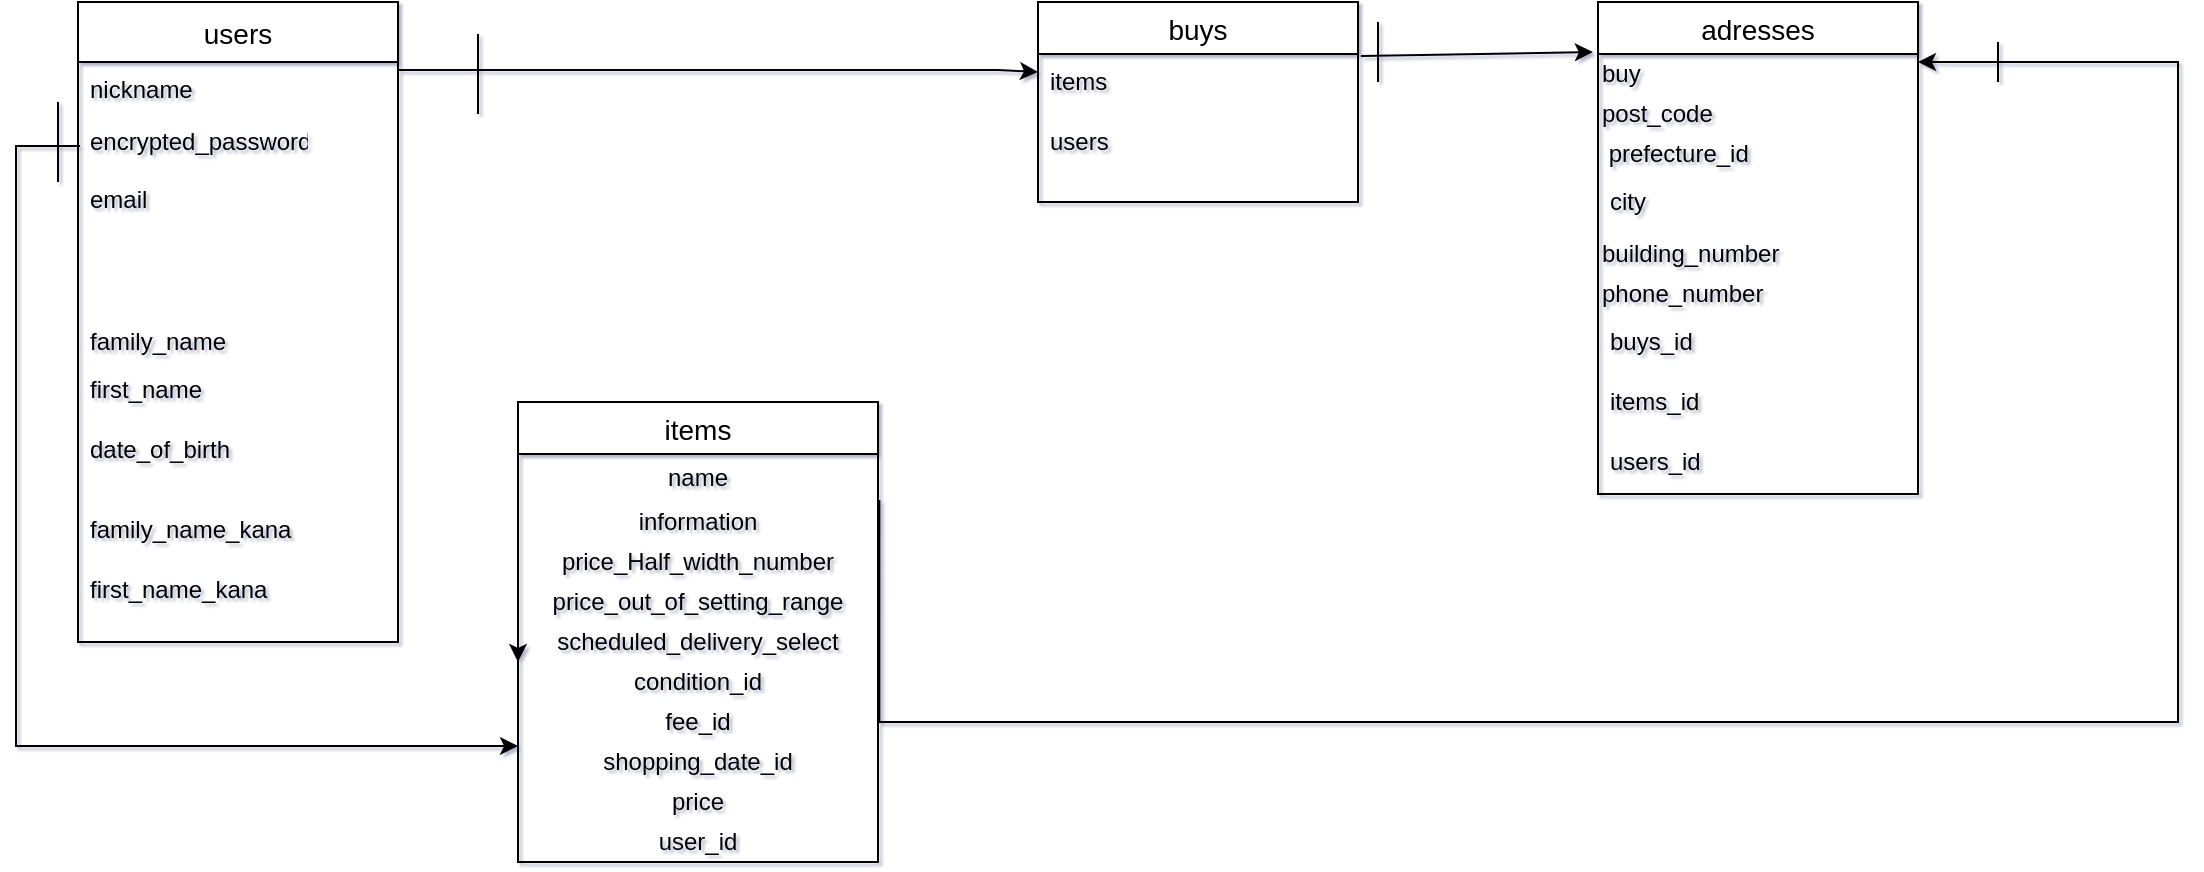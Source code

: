 <mxfile version="13.6.5">
    <diagram id="Xs9mcjdkjIUMlHlnAuPL" name="ページ1">
        <mxGraphModel dx="481" dy="431" grid="1" gridSize="10" guides="1" tooltips="1" connect="1" arrows="1" fold="1" page="1" pageScale="1" pageWidth="1169" pageHeight="827" math="0" shadow="1">
            <root>
                <mxCell id="0"/>
                <mxCell id="1" parent="0"/>
                <mxCell id="19" value="buys" style="swimlane;fontStyle=0;childLayout=stackLayout;horizontal=1;startSize=26;horizontalStack=0;resizeParent=1;resizeParentMax=0;resizeLast=0;collapsible=1;marginBottom=0;align=center;fontSize=14;" parent="1" vertex="1">
                    <mxGeometry x="560" y="40" width="160" height="100" as="geometry"/>
                </mxCell>
                <mxCell id="43" value="items&#10;" style="text;strokeColor=none;fillColor=none;spacingLeft=4;spacingRight=4;overflow=hidden;rotatable=0;points=[[0,0.5],[1,0.5]];portConstraint=eastwest;fontSize=12;" parent="19" vertex="1">
                    <mxGeometry y="26" width="160" height="30" as="geometry"/>
                </mxCell>
                <mxCell id="42" value="users&#10;&#10;&#10;" style="text;strokeColor=none;fillColor=none;spacingLeft=4;spacingRight=4;overflow=hidden;rotatable=0;points=[[0,0.5],[1,0.5]];portConstraint=eastwest;fontSize=12;" parent="19" vertex="1">
                    <mxGeometry y="56" width="160" height="44" as="geometry"/>
                </mxCell>
                <mxCell id="23" value="items" style="swimlane;fontStyle=0;childLayout=stackLayout;horizontal=1;startSize=26;horizontalStack=0;resizeParent=1;resizeParentMax=0;resizeLast=0;collapsible=1;marginBottom=0;align=center;fontSize=14;" parent="1" vertex="1">
                    <mxGeometry x="300" y="240" width="180" height="230" as="geometry"/>
                </mxCell>
                <mxCell id="90" value="name" style="text;html=1;strokeColor=none;fillColor=none;align=center;verticalAlign=middle;whiteSpace=wrap;rounded=0;" parent="23" vertex="1">
                    <mxGeometry y="26" width="180" height="24" as="geometry"/>
                </mxCell>
                <mxCell id="91" value="information" style="text;html=1;strokeColor=none;fillColor=none;align=center;verticalAlign=middle;whiteSpace=wrap;rounded=0;" parent="23" vertex="1">
                    <mxGeometry y="50" width="180" height="20" as="geometry"/>
                </mxCell>
                <mxCell id="93" value="price_Half_width_number" style="text;html=1;strokeColor=none;fillColor=none;align=center;verticalAlign=middle;whiteSpace=wrap;rounded=0;" parent="23" vertex="1">
                    <mxGeometry y="70" width="180" height="20" as="geometry"/>
                </mxCell>
                <mxCell id="94" value="price_out_of_setting_range" style="text;html=1;strokeColor=none;fillColor=none;align=center;verticalAlign=middle;whiteSpace=wrap;rounded=0;" parent="23" vertex="1">
                    <mxGeometry y="90" width="180" height="20" as="geometry"/>
                </mxCell>
                <mxCell id="107" style="edgeStyle=orthogonalEdgeStyle;rounded=0;orthogonalLoop=1;jettySize=auto;html=1;exitX=0;exitY=0.25;exitDx=0;exitDy=0;entryX=0;entryY=1;entryDx=0;entryDy=0;" parent="23" edge="1">
                    <mxGeometry relative="1" as="geometry">
                        <mxPoint y="115" as="sourcePoint"/>
                        <mxPoint x="-1.137e-13" y="130" as="targetPoint"/>
                    </mxGeometry>
                </mxCell>
                <mxCell id="98" value="scheduled_delivery_select" style="text;html=1;strokeColor=none;fillColor=none;align=center;verticalAlign=middle;whiteSpace=wrap;rounded=0;" parent="23" vertex="1">
                    <mxGeometry y="110" width="180" height="20" as="geometry"/>
                </mxCell>
                <mxCell id="100" value="condition_id" style="text;html=1;strokeColor=none;fillColor=none;align=center;verticalAlign=middle;whiteSpace=wrap;rounded=0;" parent="23" vertex="1">
                    <mxGeometry y="130" width="180" height="20" as="geometry"/>
                </mxCell>
                <mxCell id="101" value="fee_id" style="text;html=1;strokeColor=none;fillColor=none;align=center;verticalAlign=middle;whiteSpace=wrap;rounded=0;" parent="23" vertex="1">
                    <mxGeometry y="150" width="180" height="20" as="geometry"/>
                </mxCell>
                <mxCell id="102" value="shopping_date_id" style="text;html=1;strokeColor=none;fillColor=none;align=center;verticalAlign=middle;whiteSpace=wrap;rounded=0;" parent="23" vertex="1">
                    <mxGeometry y="170" width="180" height="20" as="geometry"/>
                </mxCell>
                <mxCell id="103" value="price" style="text;html=1;strokeColor=none;fillColor=none;align=center;verticalAlign=middle;whiteSpace=wrap;rounded=0;" parent="23" vertex="1">
                    <mxGeometry y="190" width="180" height="20" as="geometry"/>
                </mxCell>
                <mxCell id="104" value="user_id" style="text;html=1;strokeColor=none;fillColor=none;align=center;verticalAlign=middle;whiteSpace=wrap;rounded=0;" parent="23" vertex="1">
                    <mxGeometry y="210" width="180" height="20" as="geometry"/>
                </mxCell>
                <mxCell id="27" value="adresses" style="swimlane;fontStyle=0;childLayout=stackLayout;horizontal=1;startSize=26;horizontalStack=0;resizeParent=1;resizeParentMax=0;resizeLast=0;collapsible=1;marginBottom=0;align=center;fontSize=14;" parent="1" vertex="1">
                    <mxGeometry x="840" y="40" width="160" height="246" as="geometry"/>
                </mxCell>
                <mxCell id="111" value="buy" style="text;html=1;strokeColor=none;fillColor=none;align=left;verticalAlign=middle;whiteSpace=wrap;rounded=0;" vertex="1" parent="27">
                    <mxGeometry y="26" width="160" height="20" as="geometry"/>
                </mxCell>
                <mxCell id="54" value="post_code" style="text;html=1;strokeColor=none;fillColor=none;align=left;verticalAlign=middle;whiteSpace=wrap;rounded=0;" parent="27" vertex="1">
                    <mxGeometry y="46" width="160" height="20" as="geometry"/>
                </mxCell>
                <mxCell id="57" value="&amp;nbsp;prefecture_id" style="text;html=1;align=left;verticalAlign=middle;resizable=0;points=[];autosize=1;" parent="27" vertex="1">
                    <mxGeometry y="66" width="160" height="20" as="geometry"/>
                </mxCell>
                <mxCell id="81" value="city" style="text;strokeColor=none;fillColor=none;spacingLeft=4;spacingRight=4;overflow=hidden;rotatable=0;points=[[0,0.5],[1,0.5]];portConstraint=eastwest;fontSize=12;" parent="27" vertex="1">
                    <mxGeometry y="86" width="160" height="30" as="geometry"/>
                </mxCell>
                <mxCell id="113" value="building_number" style="text;html=1;strokeColor=none;fillColor=none;align=left;verticalAlign=middle;whiteSpace=wrap;rounded=0;" vertex="1" parent="27">
                    <mxGeometry y="116" width="160" height="20" as="geometry"/>
                </mxCell>
                <mxCell id="59" value="&lt;div&gt;&lt;span&gt;phone_number&lt;/span&gt;&lt;/div&gt;" style="text;html=1;align=left;verticalAlign=middle;resizable=0;points=[];autosize=1;" parent="27" vertex="1">
                    <mxGeometry y="136" width="160" height="20" as="geometry"/>
                </mxCell>
                <mxCell id="29" value="buys_id" style="text;strokeColor=none;fillColor=none;spacingLeft=4;spacingRight=4;overflow=hidden;rotatable=0;points=[[0,0.5],[1,0.5]];portConstraint=eastwest;fontSize=12;" parent="27" vertex="1">
                    <mxGeometry y="156" width="160" height="30" as="geometry"/>
                </mxCell>
                <mxCell id="44" value="items_id" style="text;strokeColor=none;fillColor=none;spacingLeft=4;spacingRight=4;overflow=hidden;rotatable=0;points=[[0,0.5],[1,0.5]];portConstraint=eastwest;fontSize=12;" parent="27" vertex="1">
                    <mxGeometry y="186" width="160" height="30" as="geometry"/>
                </mxCell>
                <mxCell id="30" value="users_id" style="text;strokeColor=none;fillColor=none;spacingLeft=4;spacingRight=4;overflow=hidden;rotatable=0;points=[[0,0.5],[1,0.5]];portConstraint=eastwest;fontSize=12;" parent="27" vertex="1">
                    <mxGeometry y="216" width="160" height="30" as="geometry"/>
                </mxCell>
                <mxCell id="47" style="edgeStyle=none;rounded=0;orthogonalLoop=1;jettySize=auto;html=1;exitX=1.009;exitY=0.033;exitDx=0;exitDy=0;exitPerimeter=0;entryX=-0.016;entryY=-0.004;entryDx=0;entryDy=0;entryPerimeter=0;" parent="1" edge="1" source="43">
                    <mxGeometry relative="1" as="geometry">
                        <mxPoint x="837.44" y="65.024" as="targetPoint"/>
                        <Array as="points"/>
                        <mxPoint x="720" y="81" as="sourcePoint"/>
                    </mxGeometry>
                </mxCell>
                <mxCell id="52" value="" style="endArrow=none;html=1;rounded=0;" parent="1" edge="1">
                    <mxGeometry relative="1" as="geometry">
                        <mxPoint x="280" y="96" as="sourcePoint"/>
                        <mxPoint x="280" y="66" as="targetPoint"/>
                        <Array as="points">
                            <mxPoint x="280" y="56"/>
                        </Array>
                    </mxGeometry>
                </mxCell>
                <mxCell id="53" value="" style="endArrow=none;html=1;rounded=0;" parent="1" edge="1">
                    <mxGeometry relative="1" as="geometry">
                        <mxPoint x="70" y="130" as="sourcePoint"/>
                        <mxPoint x="70" y="100" as="targetPoint"/>
                        <Array as="points">
                            <mxPoint x="70" y="130"/>
                            <mxPoint x="70" y="110"/>
                            <mxPoint x="70" y="90"/>
                        </Array>
                    </mxGeometry>
                </mxCell>
                <mxCell id="17" value="email" style="text;strokeColor=none;fillColor=none;spacingLeft=4;spacingRight=4;overflow=hidden;rotatable=0;points=[[0,0.5],[1,0.5]];portConstraint=eastwest;fontSize=12;" parent="1" vertex="1">
                    <mxGeometry x="80" y="125" width="160" height="30" as="geometry"/>
                </mxCell>
                <mxCell id="64" style="edgeStyle=orthogonalEdgeStyle;rounded=0;orthogonalLoop=1;jettySize=auto;html=1;exitX=1.004;exitY=0.01;exitDx=0;exitDy=0;exitPerimeter=0;" parent="1" edge="1">
                    <mxGeometry relative="1" as="geometry">
                        <mxPoint x="1000" y="70" as="targetPoint"/>
                        <mxPoint x="480.72" y="288.94" as="sourcePoint"/>
                        <Array as="points">
                            <mxPoint x="481" y="400"/>
                            <mxPoint x="1130" y="400"/>
                            <mxPoint x="1130" y="70"/>
                        </Array>
                    </mxGeometry>
                </mxCell>
                <mxCell id="15" value="users" style="swimlane;fontStyle=0;childLayout=stackLayout;horizontal=1;startSize=30;horizontalStack=0;resizeParent=1;resizeParentMax=0;resizeLast=0;collapsible=1;marginBottom=0;align=center;fontSize=14;" parent="1" vertex="1">
                    <mxGeometry x="80" y="40" width="160" height="320" as="geometry"/>
                </mxCell>
                <mxCell id="63" value="nickname" style="text;strokeColor=none;fillColor=none;spacingLeft=4;spacingRight=4;overflow=hidden;rotatable=0;points=[[0,0.5],[1,0.5]];portConstraint=eastwest;fontSize=12;" parent="15" vertex="1">
                    <mxGeometry y="30" width="160" height="290" as="geometry"/>
                </mxCell>
                <mxCell id="65" value="encrypted_password " style="text;strokeColor=none;fillColor=none;spacingLeft=4;spacingRight=4;overflow=hidden;rotatable=0;points=[[0,0.5],[1,0.5]];portConstraint=eastwest;fontSize=12;" parent="1" vertex="1">
                    <mxGeometry x="80" y="96" width="120" height="24" as="geometry"/>
                </mxCell>
                <mxCell id="67" value="family_name" style="text;strokeColor=none;fillColor=none;spacingLeft=4;spacingRight=4;overflow=hidden;rotatable=0;points=[[0,0.5],[1,0.5]];portConstraint=eastwest;fontSize=12;" parent="1" vertex="1">
                    <mxGeometry x="80" y="196" width="120" height="24" as="geometry"/>
                </mxCell>
                <mxCell id="68" value="first_name" style="text;strokeColor=none;fillColor=none;spacingLeft=4;spacingRight=4;overflow=hidden;rotatable=0;points=[[0,0.5],[1,0.5]];portConstraint=eastwest;fontSize=12;" parent="1" vertex="1">
                    <mxGeometry x="80" y="220" width="120" height="24" as="geometry"/>
                </mxCell>
                <mxCell id="69" value="date_of_birth" style="text;strokeColor=none;fillColor=none;spacingLeft=4;spacingRight=4;overflow=hidden;rotatable=0;points=[[0,0.5],[1,0.5]];portConstraint=eastwest;fontSize=12;" parent="1" vertex="1">
                    <mxGeometry x="80" y="250" width="120" height="24" as="geometry"/>
                </mxCell>
                <mxCell id="77" value="family_name_kana" style="text;strokeColor=none;fillColor=none;spacingLeft=4;spacingRight=4;overflow=hidden;rotatable=0;points=[[0,0.5],[1,0.5]];portConstraint=eastwest;fontSize=12;" parent="1" vertex="1">
                    <mxGeometry x="80" y="290" width="140" height="30" as="geometry"/>
                </mxCell>
                <mxCell id="80" value="first_name_kana" style="text;strokeColor=none;fillColor=none;spacingLeft=4;spacingRight=4;overflow=hidden;rotatable=0;points=[[0,0.5],[1,0.5]];portConstraint=eastwest;fontSize=12;" parent="1" vertex="1">
                    <mxGeometry x="80" y="320" width="140" height="30" as="geometry"/>
                </mxCell>
                <mxCell id="46" style="edgeStyle=none;rounded=0;orthogonalLoop=1;jettySize=auto;html=1;" parent="1" edge="1">
                    <mxGeometry relative="1" as="geometry">
                        <mxPoint x="300" y="412" as="targetPoint"/>
                        <Array as="points">
                            <mxPoint x="49" y="112"/>
                            <mxPoint x="49" y="412"/>
                        </Array>
                        <mxPoint x="81" y="112" as="sourcePoint"/>
                    </mxGeometry>
                </mxCell>
                <mxCell id="108" value="" style="endArrow=none;html=1;" edge="1" parent="1">
                    <mxGeometry width="50" height="50" relative="1" as="geometry">
                        <mxPoint x="1040" y="80" as="sourcePoint"/>
                        <mxPoint x="1040" y="60" as="targetPoint"/>
                    </mxGeometry>
                </mxCell>
                <mxCell id="110" value="" style="endArrow=none;html=1;" edge="1" parent="1">
                    <mxGeometry width="50" height="50" relative="1" as="geometry">
                        <mxPoint x="730" y="80" as="sourcePoint"/>
                        <mxPoint x="730" y="50" as="targetPoint"/>
                    </mxGeometry>
                </mxCell>
                <mxCell id="45" style="edgeStyle=none;rounded=0;orthogonalLoop=1;jettySize=auto;html=1;exitX=1.002;exitY=0.014;exitDx=0;exitDy=0;exitPerimeter=0;" parent="1" edge="1" source="63">
                    <mxGeometry relative="1" as="geometry">
                        <mxPoint x="243" y="118.5" as="sourcePoint"/>
                        <Array as="points">
                            <mxPoint x="280" y="74"/>
                            <mxPoint x="360" y="74"/>
                            <mxPoint x="540" y="74"/>
                        </Array>
                        <mxPoint x="560" y="75" as="targetPoint"/>
                    </mxGeometry>
                </mxCell>
            </root>
        </mxGraphModel>
    </diagram>
</mxfile>